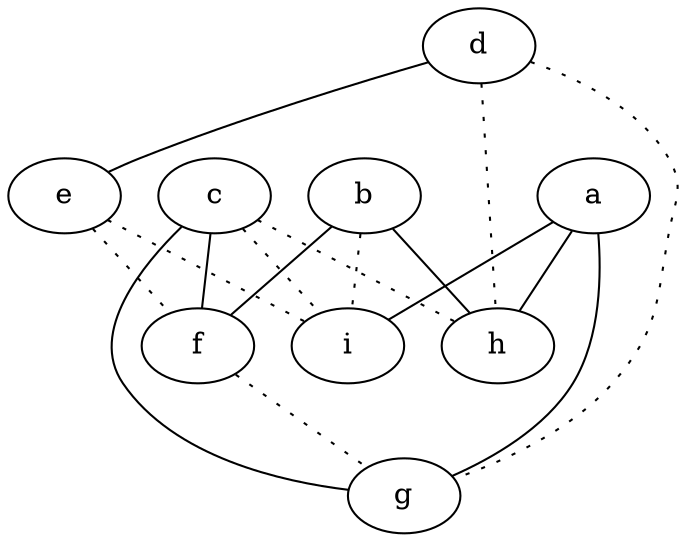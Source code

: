 graph {
a -- g;
a -- h;
a -- i;
b -- f;
b -- h;
b -- i [style=dotted];
c -- f;
c -- g;
c -- h [style=dotted];
c -- i [style=dotted];
d -- e;
d -- g [style=dotted];
d -- h [style=dotted];
e -- f [style=dotted];
e -- i [style=dotted];
f -- g [style=dotted];
}
